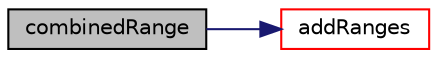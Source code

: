 digraph "combinedRange"
{
 // LATEX_PDF_SIZE
  edge [fontname="Helvetica",fontsize="10",labelfontname="Helvetica",labelfontsize="10"];
  node [fontname="Helvetica",fontsize="10",shape=record];
  rankdir="LR";
  Node1 [label="combinedRange",height=0.2,width=0.4,color="black", fillcolor="grey75", style="filled", fontcolor="black",tooltip=" "];
  Node1 -> Node2 [color="midnightblue",fontsize="10",style="solid",fontname="Helvetica"];
  Node2 [label="addRanges",height=0.2,width=0.4,color="red", fillcolor="white", style="filled",URL="$classpFlow_1_1combinedRange.html#adbbd1401a0edfb24f13accc47e8c85b9",tooltip=" "];
}

